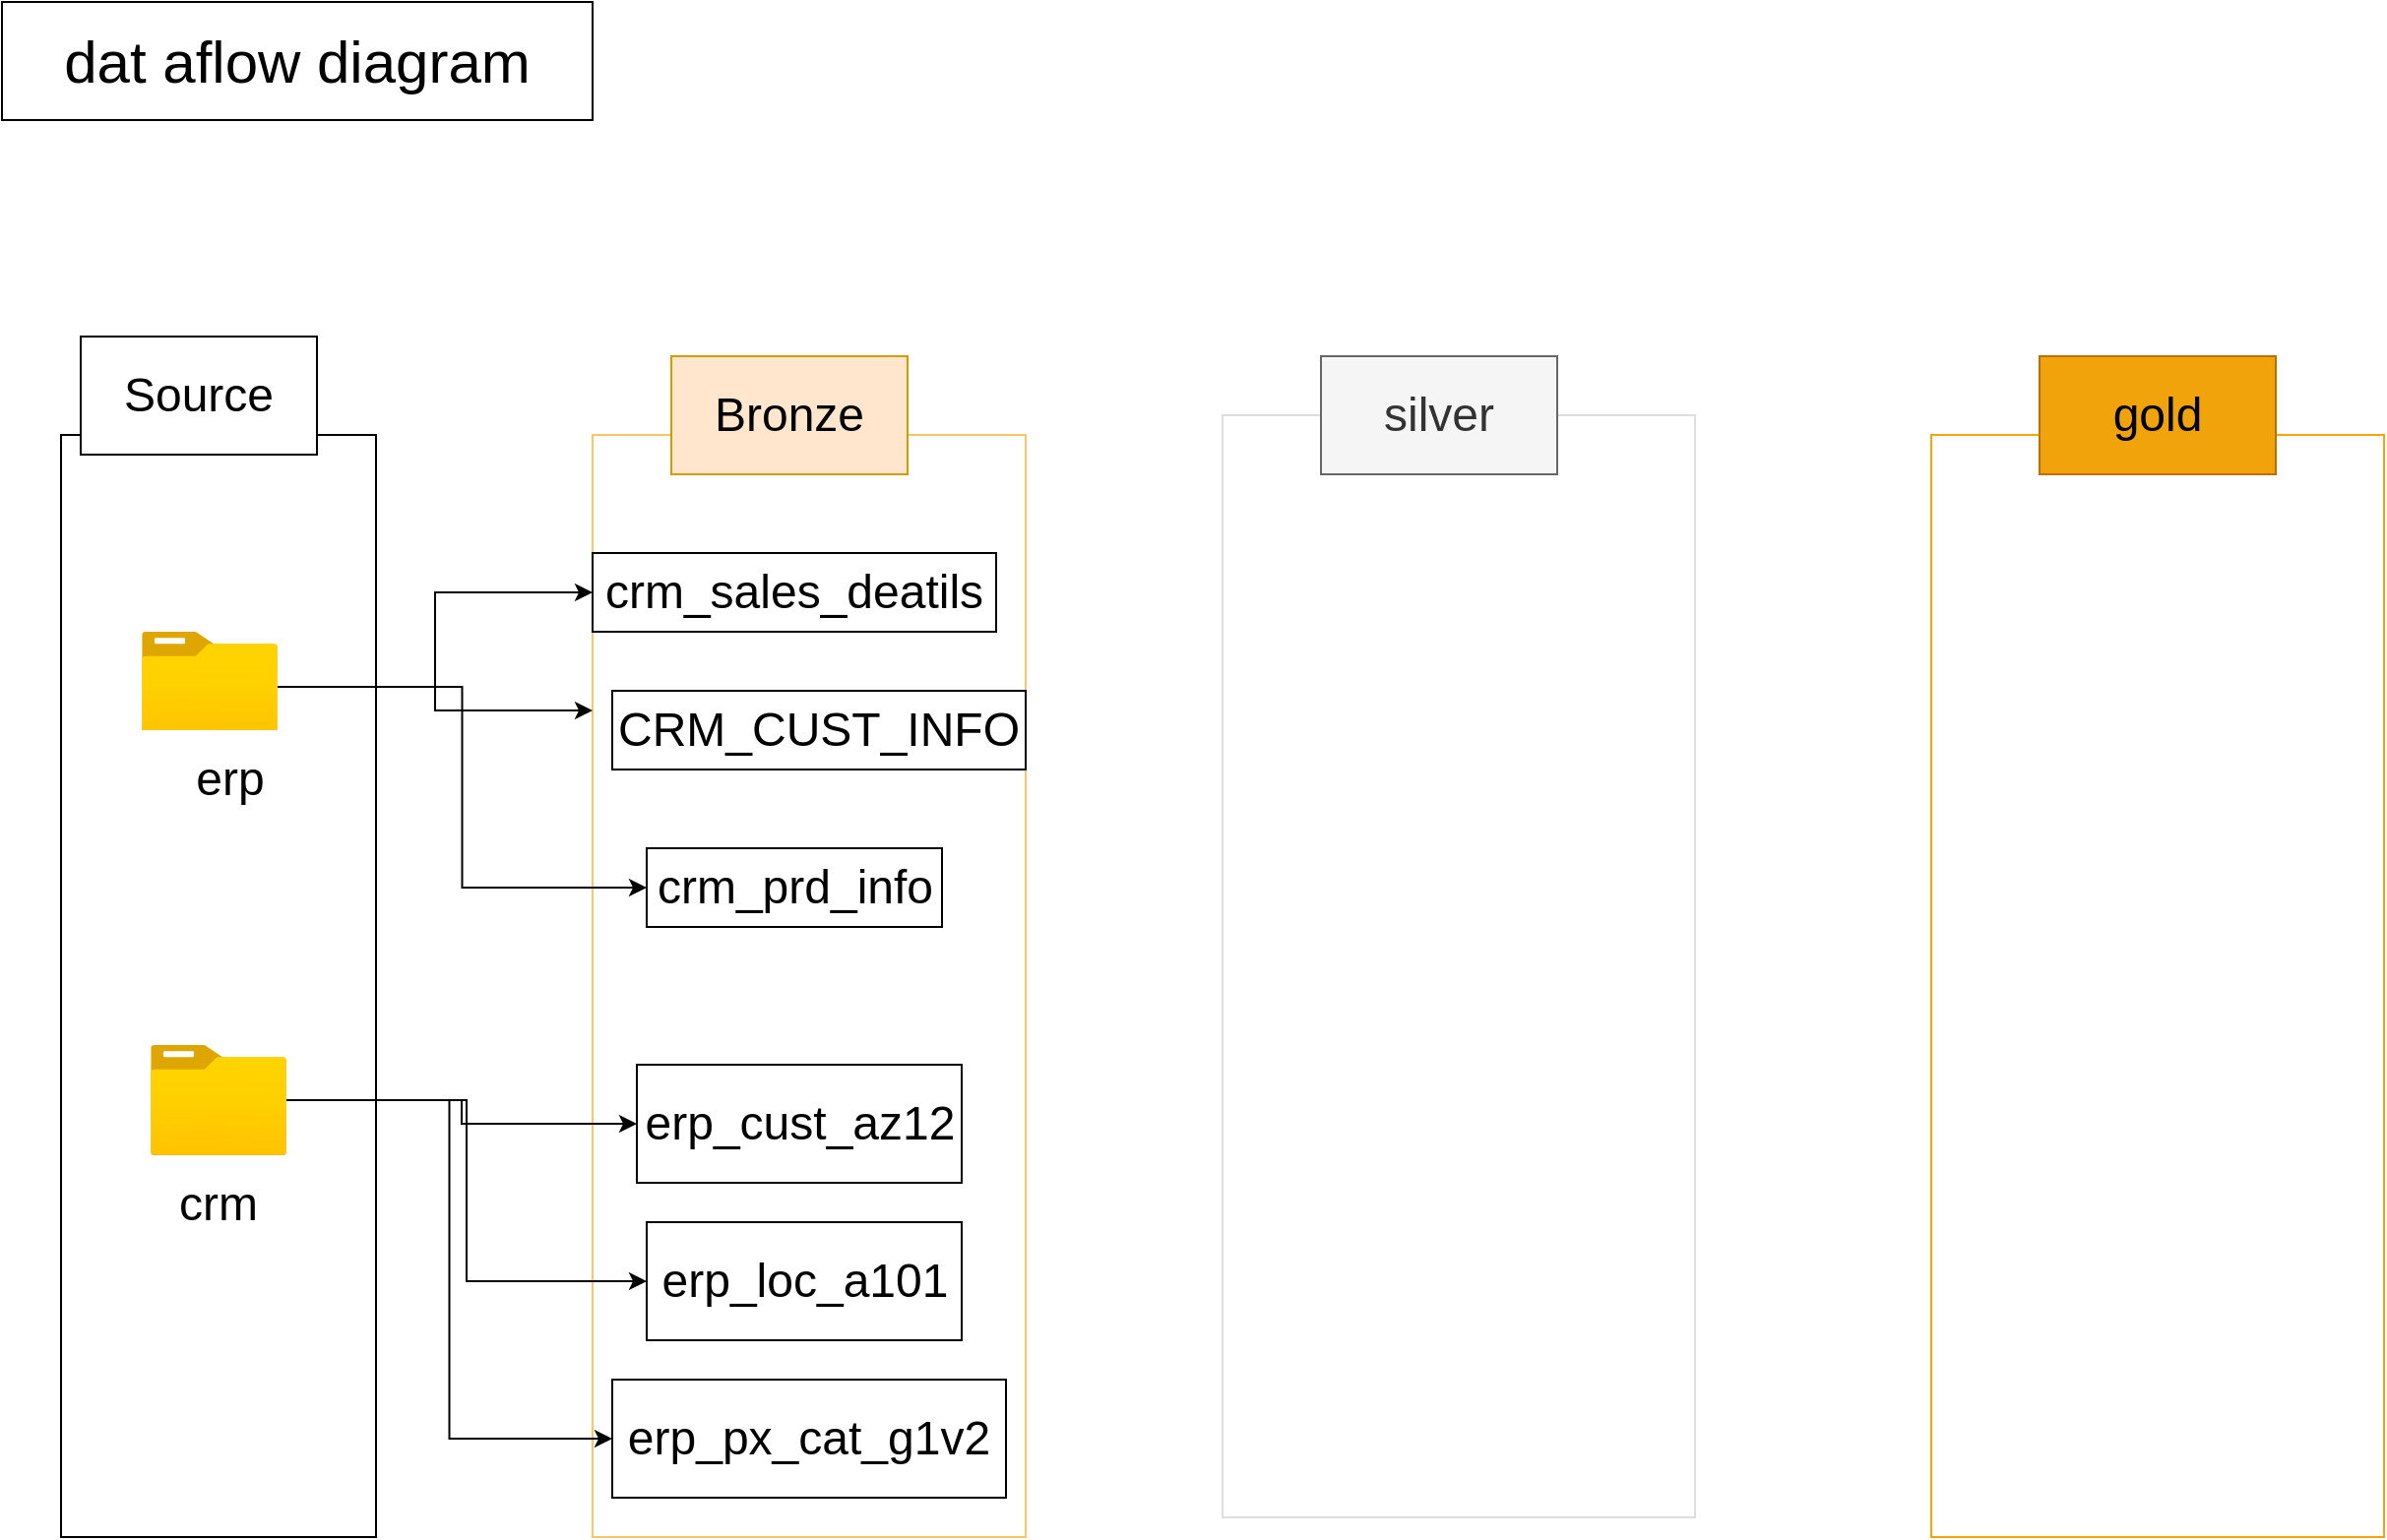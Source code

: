 <mxfile version="28.2.5">
  <diagram name="Page-1" id="0YfdygUyZtazKVSB9Esu">
    <mxGraphModel dx="780" dy="2000" grid="1" gridSize="10" guides="1" tooltips="1" connect="1" arrows="1" fold="1" page="1" pageScale="1" pageWidth="1700" pageHeight="1100" math="0" shadow="0">
      <root>
        <object label="" id="0">
          <mxCell />
        </object>
        <mxCell id="1" parent="0" />
        <mxCell id="ShgwBQbkHuVQa2O5DpQs-1" value="" style="rounded=0;whiteSpace=wrap;html=1;" vertex="1" parent="1">
          <mxGeometry x="80" y="240" width="160" height="560" as="geometry" />
        </mxCell>
        <mxCell id="ShgwBQbkHuVQa2O5DpQs-2" value="" style="rounded=0;whiteSpace=wrap;html=1;strokeColor=light-dark(#ffc561, #ededed);" vertex="1" parent="1">
          <mxGeometry x="350" y="240" width="220" height="560" as="geometry" />
        </mxCell>
        <mxCell id="ShgwBQbkHuVQa2O5DpQs-3" value="" style="rounded=0;whiteSpace=wrap;html=1;strokeColor=light-dark(#dedede, #ededed);" vertex="1" parent="1">
          <mxGeometry x="670" y="230" width="240" height="560" as="geometry" />
        </mxCell>
        <mxCell id="ShgwBQbkHuVQa2O5DpQs-4" value="dat aflow diagram" style="rounded=0;whiteSpace=wrap;html=1;fontSize=30;" vertex="1" parent="1">
          <mxGeometry x="50" y="20" width="300" height="60" as="geometry" />
        </mxCell>
        <mxCell id="ShgwBQbkHuVQa2O5DpQs-5" value="Source" style="rounded=0;whiteSpace=wrap;html=1;fontSize=24;" vertex="1" parent="1">
          <mxGeometry x="90" y="190" width="120" height="60" as="geometry" />
        </mxCell>
        <mxCell id="ShgwBQbkHuVQa2O5DpQs-29" style="edgeStyle=orthogonalEdgeStyle;rounded=0;orthogonalLoop=1;jettySize=auto;html=1;entryX=0;entryY=0.25;entryDx=0;entryDy=0;" edge="1" parent="1" source="ShgwBQbkHuVQa2O5DpQs-7" target="ShgwBQbkHuVQa2O5DpQs-2">
          <mxGeometry relative="1" as="geometry" />
        </mxCell>
        <mxCell id="ShgwBQbkHuVQa2O5DpQs-30" style="edgeStyle=orthogonalEdgeStyle;rounded=0;orthogonalLoop=1;jettySize=auto;html=1;entryX=0;entryY=0.5;entryDx=0;entryDy=0;" edge="1" parent="1" source="ShgwBQbkHuVQa2O5DpQs-7" target="ShgwBQbkHuVQa2O5DpQs-20">
          <mxGeometry relative="1" as="geometry" />
        </mxCell>
        <mxCell id="ShgwBQbkHuVQa2O5DpQs-31" style="edgeStyle=orthogonalEdgeStyle;rounded=0;orthogonalLoop=1;jettySize=auto;html=1;entryX=0;entryY=0.5;entryDx=0;entryDy=0;" edge="1" parent="1" source="ShgwBQbkHuVQa2O5DpQs-7" target="ShgwBQbkHuVQa2O5DpQs-15">
          <mxGeometry relative="1" as="geometry" />
        </mxCell>
        <mxCell id="ShgwBQbkHuVQa2O5DpQs-7" value="" style="image;aspect=fixed;html=1;points=[];align=center;fontSize=12;image=img/lib/azure2/general/Folder_Blank.svg;" vertex="1" parent="1">
          <mxGeometry x="121" y="340" width="69" height="56.0" as="geometry" />
        </mxCell>
        <mxCell id="ShgwBQbkHuVQa2O5DpQs-32" style="edgeStyle=orthogonalEdgeStyle;rounded=0;orthogonalLoop=1;jettySize=auto;html=1;" edge="1" parent="1" source="ShgwBQbkHuVQa2O5DpQs-8" target="ShgwBQbkHuVQa2O5DpQs-26">
          <mxGeometry relative="1" as="geometry" />
        </mxCell>
        <mxCell id="ShgwBQbkHuVQa2O5DpQs-33" style="edgeStyle=orthogonalEdgeStyle;rounded=0;orthogonalLoop=1;jettySize=auto;html=1;entryX=0;entryY=0.5;entryDx=0;entryDy=0;" edge="1" parent="1" source="ShgwBQbkHuVQa2O5DpQs-8" target="ShgwBQbkHuVQa2O5DpQs-27">
          <mxGeometry relative="1" as="geometry" />
        </mxCell>
        <mxCell id="ShgwBQbkHuVQa2O5DpQs-34" style="edgeStyle=orthogonalEdgeStyle;rounded=0;orthogonalLoop=1;jettySize=auto;html=1;entryX=0;entryY=0.5;entryDx=0;entryDy=0;" edge="1" parent="1" source="ShgwBQbkHuVQa2O5DpQs-8" target="ShgwBQbkHuVQa2O5DpQs-28">
          <mxGeometry relative="1" as="geometry" />
        </mxCell>
        <mxCell id="ShgwBQbkHuVQa2O5DpQs-8" value="" style="image;aspect=fixed;html=1;points=[];align=center;fontSize=12;image=img/lib/azure2/general/Folder_Blank.svg;" vertex="1" parent="1">
          <mxGeometry x="125.5" y="550" width="69" height="56.0" as="geometry" />
        </mxCell>
        <mxCell id="ShgwBQbkHuVQa2O5DpQs-9" value="erp" style="rounded=0;whiteSpace=wrap;html=1;fontSize=24;strokeColor=none;" vertex="1" parent="1">
          <mxGeometry x="105.5" y="390" width="120" height="50" as="geometry" />
        </mxCell>
        <mxCell id="ShgwBQbkHuVQa2O5DpQs-10" value="crm" style="rounded=0;whiteSpace=wrap;html=1;fontSize=24;strokeColor=none;" vertex="1" parent="1">
          <mxGeometry x="110" y="606" width="100" height="50" as="geometry" />
        </mxCell>
        <mxCell id="ShgwBQbkHuVQa2O5DpQs-11" value="Bronze" style="rounded=0;whiteSpace=wrap;html=1;fontSize=24;fillColor=#ffe6cc;strokeColor=#d79b00;" vertex="1" parent="1">
          <mxGeometry x="390" y="200" width="120" height="60" as="geometry" />
        </mxCell>
        <mxCell id="ShgwBQbkHuVQa2O5DpQs-12" value="silver" style="rounded=0;whiteSpace=wrap;html=1;fontSize=24;fillColor=#f5f5f5;fontColor=#333333;strokeColor=#666666;" vertex="1" parent="1">
          <mxGeometry x="720" y="200" width="120" height="60" as="geometry" />
        </mxCell>
        <mxCell id="ShgwBQbkHuVQa2O5DpQs-13" value="" style="rounded=0;whiteSpace=wrap;html=1;strokeColor=light-dark(#ffa200, #ededed);" vertex="1" parent="1">
          <mxGeometry x="1030" y="240" width="230" height="560" as="geometry" />
        </mxCell>
        <mxCell id="ShgwBQbkHuVQa2O5DpQs-14" value="gold" style="rounded=0;whiteSpace=wrap;html=1;fontSize=24;fillColor=#f0a30a;fontColor=#000000;strokeColor=#BD7000;" vertex="1" parent="1">
          <mxGeometry x="1085" y="200" width="120" height="60" as="geometry" />
        </mxCell>
        <mxCell id="ShgwBQbkHuVQa2O5DpQs-15" value="crm_sales_deatils" style="rounded=0;whiteSpace=wrap;html=1;fontSize=24;" vertex="1" parent="1">
          <mxGeometry x="350" y="300" width="205" height="40" as="geometry" />
        </mxCell>
        <mxCell id="ShgwBQbkHuVQa2O5DpQs-19" value="CRM_CUST_INFO" style="rounded=0;whiteSpace=wrap;html=1;fontSize=24;" vertex="1" parent="1">
          <mxGeometry x="360" y="370" width="210" height="40" as="geometry" />
        </mxCell>
        <mxCell id="ShgwBQbkHuVQa2O5DpQs-20" value="crm_prd_info" style="rounded=0;whiteSpace=wrap;html=1;fontSize=24;" vertex="1" parent="1">
          <mxGeometry x="377.5" y="450" width="150" height="40" as="geometry" />
        </mxCell>
        <mxCell id="ShgwBQbkHuVQa2O5DpQs-26" value="erp_cust_az12" style="rounded=0;whiteSpace=wrap;html=1;fontSize=24;" vertex="1" parent="1">
          <mxGeometry x="372.5" y="560" width="165" height="60" as="geometry" />
        </mxCell>
        <mxCell id="ShgwBQbkHuVQa2O5DpQs-27" value="erp_loc_a101" style="rounded=0;whiteSpace=wrap;html=1;fontSize=24;" vertex="1" parent="1">
          <mxGeometry x="377.5" y="640" width="160" height="60" as="geometry" />
        </mxCell>
        <mxCell id="ShgwBQbkHuVQa2O5DpQs-28" value="erp_px_cat_g1v2" style="rounded=0;whiteSpace=wrap;html=1;fontSize=24;" vertex="1" parent="1">
          <mxGeometry x="360" y="720" width="200" height="60" as="geometry" />
        </mxCell>
      </root>
    </mxGraphModel>
  </diagram>
</mxfile>
